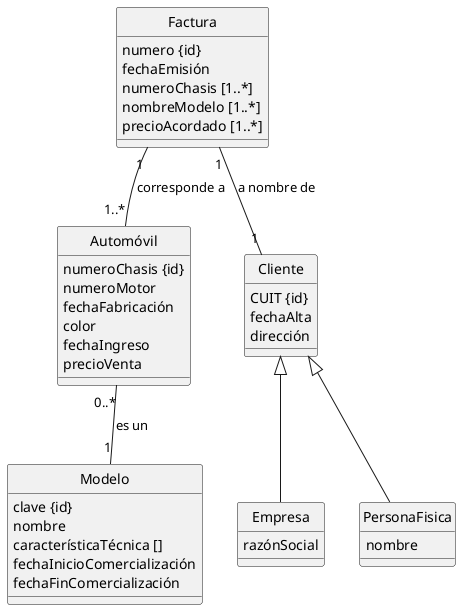 @startuml
skinparam monochrome true
skinparam style strictuml
hide circle

class Modelo {
  clave {id}
  nombre
  característicaTécnica []
  fechaInicioComercialización
  fechaFinComercialización
}

class Automóvil {
  numeroChasis {id}
  numeroMotor
  fechaFabricación
  color
  fechaIngreso
  precioVenta
}

class Factura {
  numero {id}
  fechaEmisión
  numeroChasis [1..*]
  nombreModelo [1..*]
  precioAcordado [1..*]
}

class Cliente {
  CUIT {id}
  fechaAlta
  dirección
}

class Empresa {
  razónSocial
}

class PersonaFisica {
  nombre
}

Automóvil "0..*"--"1" Modelo : es un

Factura "1"--"1..*" Automóvil : corresponde a

Factura "1"--"1" Cliente : a nombre de

Cliente <|-- Empresa
Cliente <|-- PersonaFisica

@enduml

